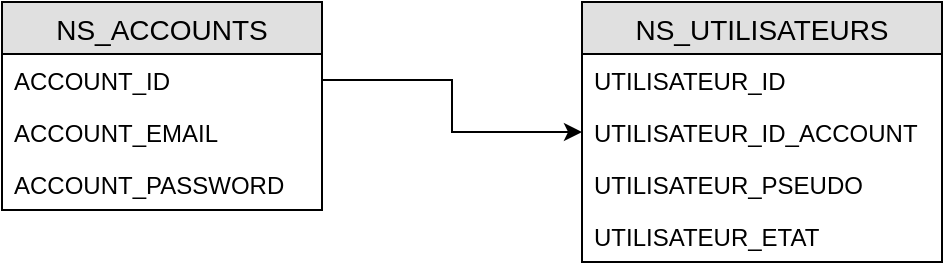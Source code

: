 <mxfile version="12.1.0" type="github" pages="1"><diagram id="vOwua9tMfWReTEkp4RUq" name="Page-1"><mxGraphModel dx="1408" dy="755" grid="1" gridSize="10" guides="1" tooltips="1" connect="1" arrows="1" fold="1" page="1" pageScale="1" pageWidth="827" pageHeight="1169" math="0" shadow="0"><root><mxCell id="0"/><mxCell id="1" parent="0"/><mxCell id="vrm-YNx-V0Qpc7DbzVik-2" value="NS_ACCOUNTS" style="swimlane;fontStyle=0;childLayout=stackLayout;horizontal=1;startSize=26;fillColor=#e0e0e0;horizontalStack=0;resizeParent=1;resizeParentMax=0;resizeLast=0;collapsible=1;marginBottom=0;swimlaneFillColor=#ffffff;align=center;fontSize=14;" vertex="1" parent="1"><mxGeometry x="20" y="20" width="160" height="104" as="geometry"/></mxCell><mxCell id="vrm-YNx-V0Qpc7DbzVik-3" value="ACCOUNT_ID" style="text;strokeColor=none;fillColor=none;spacingLeft=4;spacingRight=4;overflow=hidden;rotatable=0;points=[[0,0.5],[1,0.5]];portConstraint=eastwest;fontSize=12;" vertex="1" parent="vrm-YNx-V0Qpc7DbzVik-2"><mxGeometry y="26" width="160" height="26" as="geometry"/></mxCell><mxCell id="vrm-YNx-V0Qpc7DbzVik-4" value="ACCOUNT_EMAIL" style="text;strokeColor=none;fillColor=none;spacingLeft=4;spacingRight=4;overflow=hidden;rotatable=0;points=[[0,0.5],[1,0.5]];portConstraint=eastwest;fontSize=12;" vertex="1" parent="vrm-YNx-V0Qpc7DbzVik-2"><mxGeometry y="52" width="160" height="26" as="geometry"/></mxCell><mxCell id="vrm-YNx-V0Qpc7DbzVik-5" value="ACCOUNT_PASSWORD&#xA;" style="text;strokeColor=none;fillColor=none;spacingLeft=4;spacingRight=4;overflow=hidden;rotatable=0;points=[[0,0.5],[1,0.5]];portConstraint=eastwest;fontSize=12;" vertex="1" parent="vrm-YNx-V0Qpc7DbzVik-2"><mxGeometry y="78" width="160" height="26" as="geometry"/></mxCell><mxCell id="vrm-YNx-V0Qpc7DbzVik-6" value="NS_UTILISATEURS" style="swimlane;fontStyle=0;childLayout=stackLayout;horizontal=1;startSize=26;fillColor=#e0e0e0;horizontalStack=0;resizeParent=1;resizeParentMax=0;resizeLast=0;collapsible=1;marginBottom=0;swimlaneFillColor=#ffffff;align=center;fontSize=14;" vertex="1" parent="1"><mxGeometry x="310" y="20" width="180" height="130" as="geometry"/></mxCell><mxCell id="vrm-YNx-V0Qpc7DbzVik-7" value="UTILISATEUR_ID" style="text;strokeColor=none;fillColor=none;spacingLeft=4;spacingRight=4;overflow=hidden;rotatable=0;points=[[0,0.5],[1,0.5]];portConstraint=eastwest;fontSize=12;" vertex="1" parent="vrm-YNx-V0Qpc7DbzVik-6"><mxGeometry y="26" width="180" height="26" as="geometry"/></mxCell><mxCell id="vrm-YNx-V0Qpc7DbzVik-8" value="UTILISATEUR_ID_ACCOUNT" style="text;strokeColor=none;fillColor=none;spacingLeft=4;spacingRight=4;overflow=hidden;rotatable=0;points=[[0,0.5],[1,0.5]];portConstraint=eastwest;fontSize=12;" vertex="1" parent="vrm-YNx-V0Qpc7DbzVik-6"><mxGeometry y="52" width="180" height="26" as="geometry"/></mxCell><mxCell id="vrm-YNx-V0Qpc7DbzVik-9" value="UTILISATEUR_PSEUDO" style="text;strokeColor=none;fillColor=none;spacingLeft=4;spacingRight=4;overflow=hidden;rotatable=0;points=[[0,0.5],[1,0.5]];portConstraint=eastwest;fontSize=12;" vertex="1" parent="vrm-YNx-V0Qpc7DbzVik-6"><mxGeometry y="78" width="180" height="26" as="geometry"/></mxCell><mxCell id="vrm-YNx-V0Qpc7DbzVik-11" value="UTILISATEUR_ETAT" style="text;strokeColor=none;fillColor=none;spacingLeft=4;spacingRight=4;overflow=hidden;rotatable=0;points=[[0,0.5],[1,0.5]];portConstraint=eastwest;fontSize=12;" vertex="1" parent="vrm-YNx-V0Qpc7DbzVik-6"><mxGeometry y="104" width="180" height="26" as="geometry"/></mxCell><mxCell id="vrm-YNx-V0Qpc7DbzVik-14" style="edgeStyle=orthogonalEdgeStyle;rounded=0;orthogonalLoop=1;jettySize=auto;html=1;exitX=1;exitY=0.5;exitDx=0;exitDy=0;entryX=0;entryY=0.5;entryDx=0;entryDy=0;" edge="1" parent="1" source="vrm-YNx-V0Qpc7DbzVik-3" target="vrm-YNx-V0Qpc7DbzVik-8"><mxGeometry relative="1" as="geometry"/></mxCell></root></mxGraphModel></diagram></mxfile>